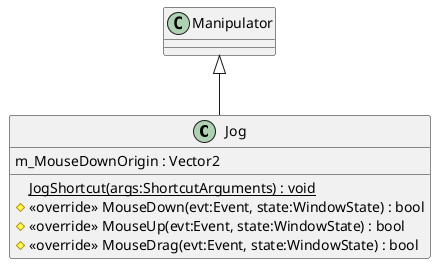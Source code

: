 @startuml
class Jog {
    m_MouseDownOrigin : Vector2
    {static} JogShortcut(args:ShortcutArguments) : void
    # <<override>> MouseDown(evt:Event, state:WindowState) : bool
    # <<override>> MouseUp(evt:Event, state:WindowState) : bool
    # <<override>> MouseDrag(evt:Event, state:WindowState) : bool
}
Manipulator <|-- Jog
@enduml
